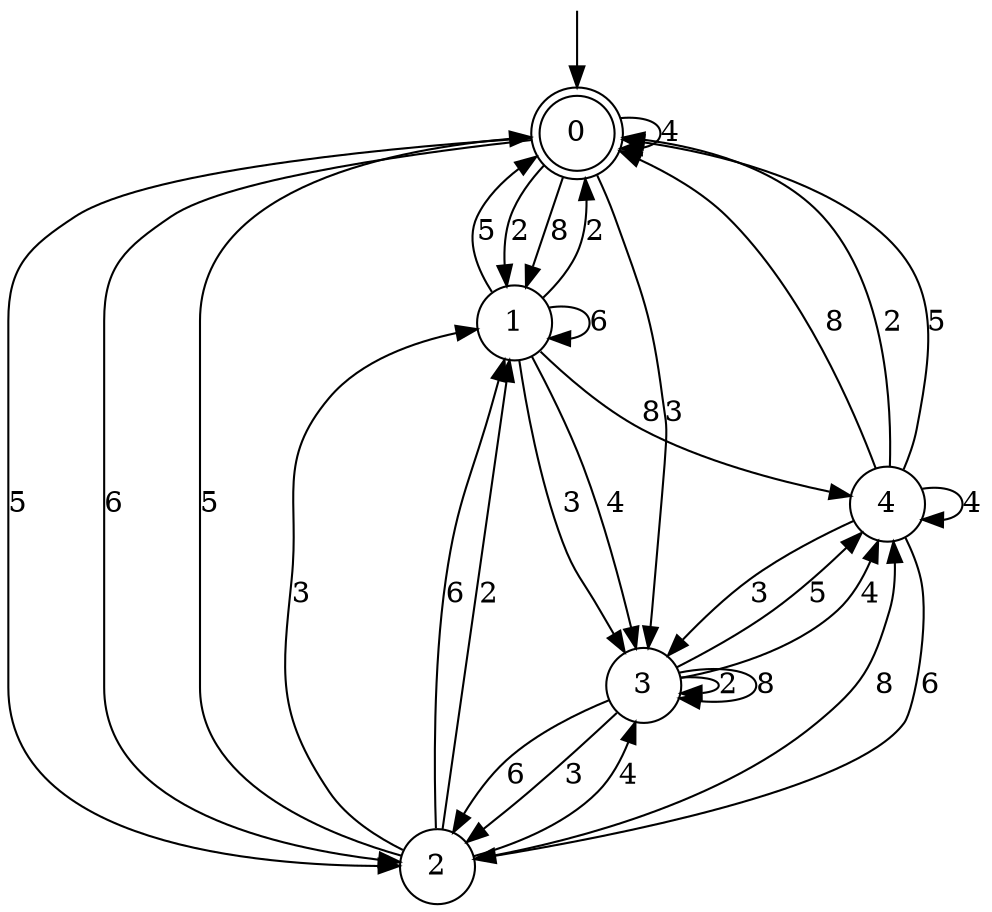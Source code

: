 digraph g {

	s0 [shape="doublecircle" label="0"];
	s1 [shape="circle" label="1"];
	s2 [shape="circle" label="2"];
	s3 [shape="circle" label="3"];
	s4 [shape="circle" label="4"];
	s0 -> s1 [label="2"];
	s0 -> s2 [label="5"];
	s0 -> s3 [label="3"];
	s0 -> s0 [label="4"];
	s0 -> s2 [label="6"];
	s0 -> s1 [label="8"];
	s1 -> s0 [label="2"];
	s1 -> s0 [label="5"];
	s1 -> s3 [label="3"];
	s1 -> s3 [label="4"];
	s1 -> s1 [label="6"];
	s1 -> s4 [label="8"];
	s2 -> s1 [label="2"];
	s2 -> s0 [label="5"];
	s2 -> s1 [label="3"];
	s2 -> s3 [label="4"];
	s2 -> s1 [label="6"];
	s2 -> s4 [label="8"];
	s3 -> s3 [label="2"];
	s3 -> s4 [label="5"];
	s3 -> s2 [label="3"];
	s3 -> s4 [label="4"];
	s3 -> s2 [label="6"];
	s3 -> s3 [label="8"];
	s4 -> s0 [label="2"];
	s4 -> s0 [label="5"];
	s4 -> s3 [label="3"];
	s4 -> s4 [label="4"];
	s4 -> s2 [label="6"];
	s4 -> s0 [label="8"];

__start0 [label="" shape="none" width="0" height="0"];
__start0 -> s0;

}
